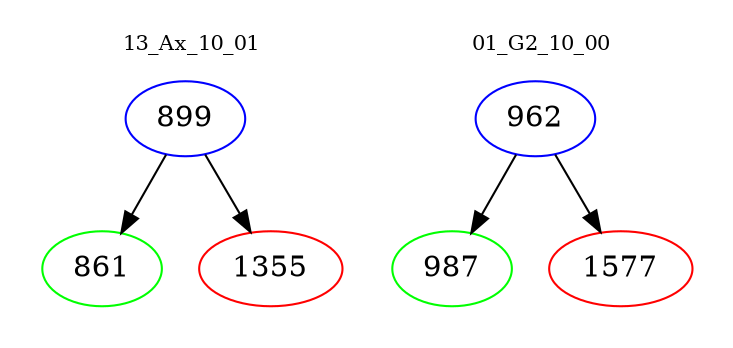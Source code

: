 digraph{
subgraph cluster_0 {
color = white
label = "13_Ax_10_01";
fontsize=10;
T0_899 [label="899", color="blue"]
T0_899 -> T0_861 [color="black"]
T0_861 [label="861", color="green"]
T0_899 -> T0_1355 [color="black"]
T0_1355 [label="1355", color="red"]
}
subgraph cluster_1 {
color = white
label = "01_G2_10_00";
fontsize=10;
T1_962 [label="962", color="blue"]
T1_962 -> T1_987 [color="black"]
T1_987 [label="987", color="green"]
T1_962 -> T1_1577 [color="black"]
T1_1577 [label="1577", color="red"]
}
}
